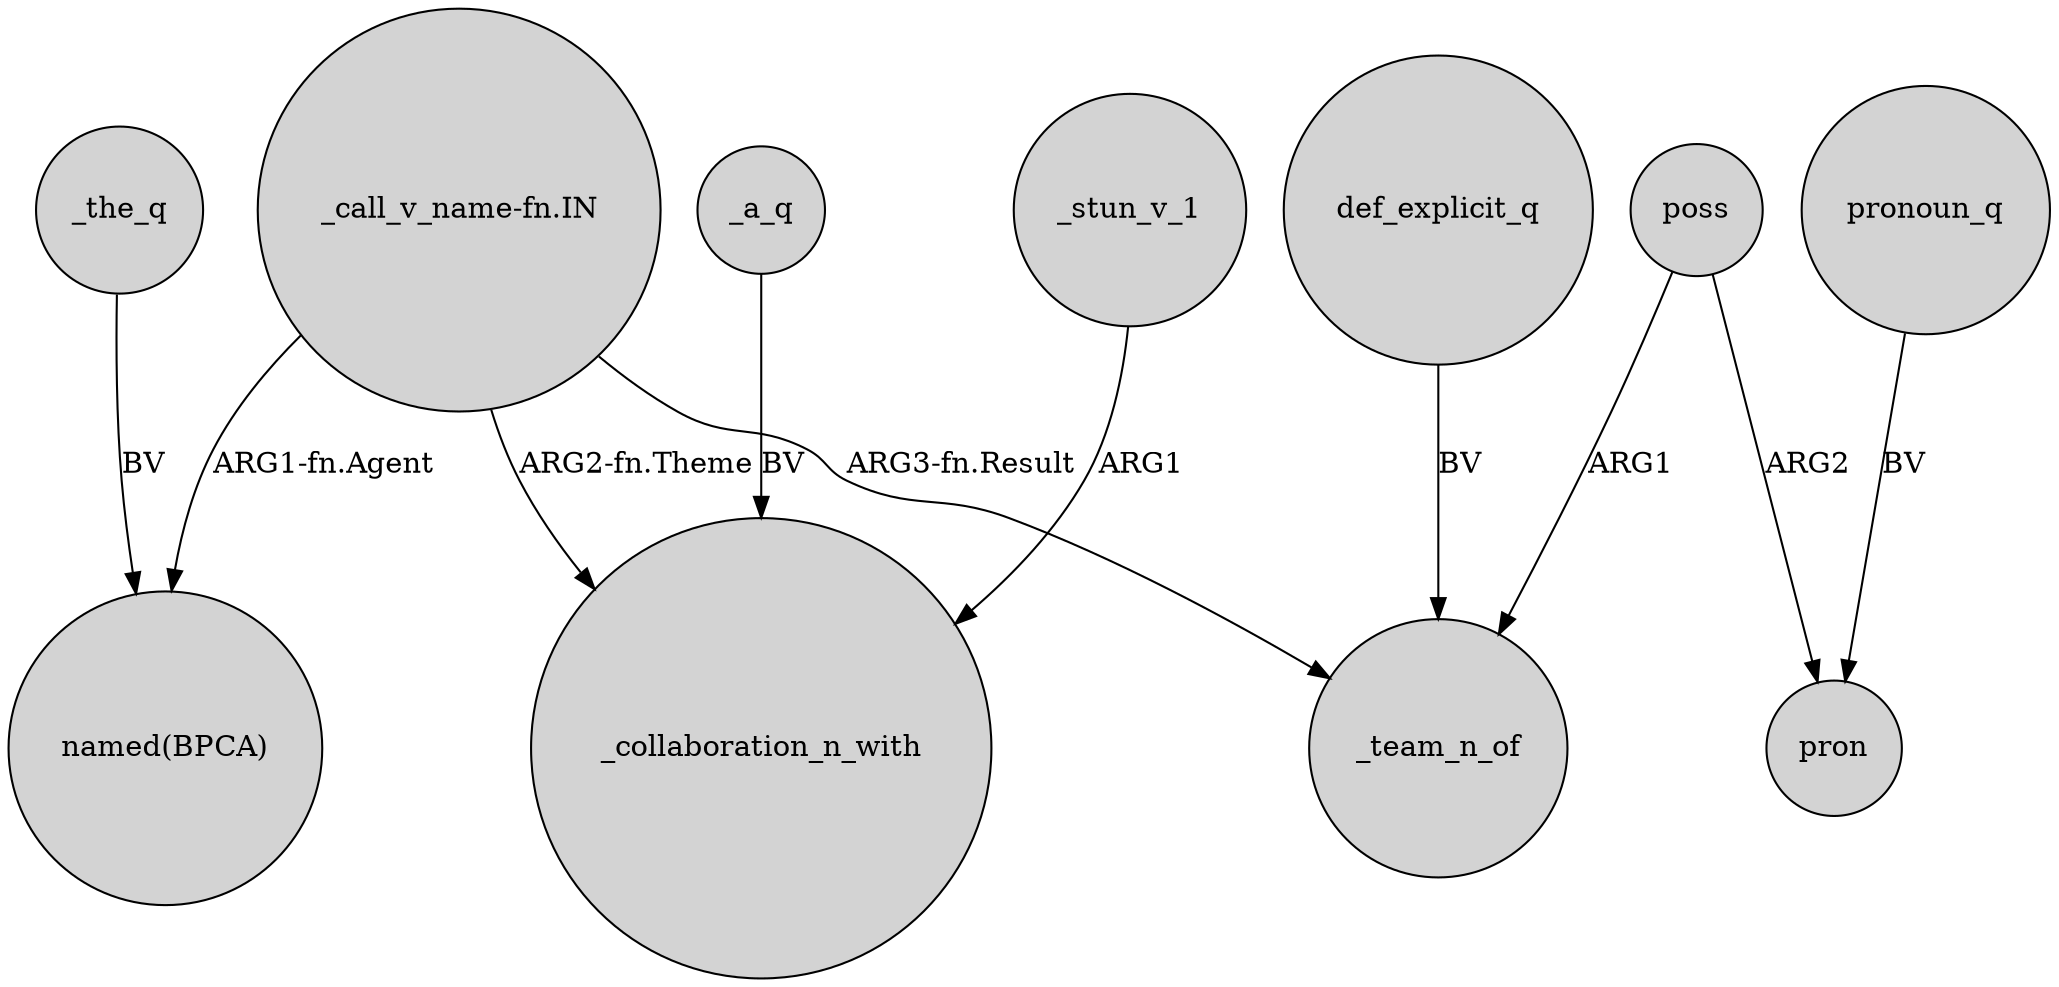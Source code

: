 digraph {
	node [shape=circle style=filled]
	"_call_v_name-fn.IN" -> "named(BPCA)" [label="ARG1-fn.Agent"]
	_a_q -> _collaboration_n_with [label=BV]
	"_call_v_name-fn.IN" -> _collaboration_n_with [label="ARG2-fn.Theme"]
	poss -> _team_n_of [label=ARG1]
	def_explicit_q -> _team_n_of [label=BV]
	poss -> pron [label=ARG2]
	_stun_v_1 -> _collaboration_n_with [label=ARG1]
	"_call_v_name-fn.IN" -> _team_n_of [label="ARG3-fn.Result"]
	_the_q -> "named(BPCA)" [label=BV]
	pronoun_q -> pron [label=BV]
}
